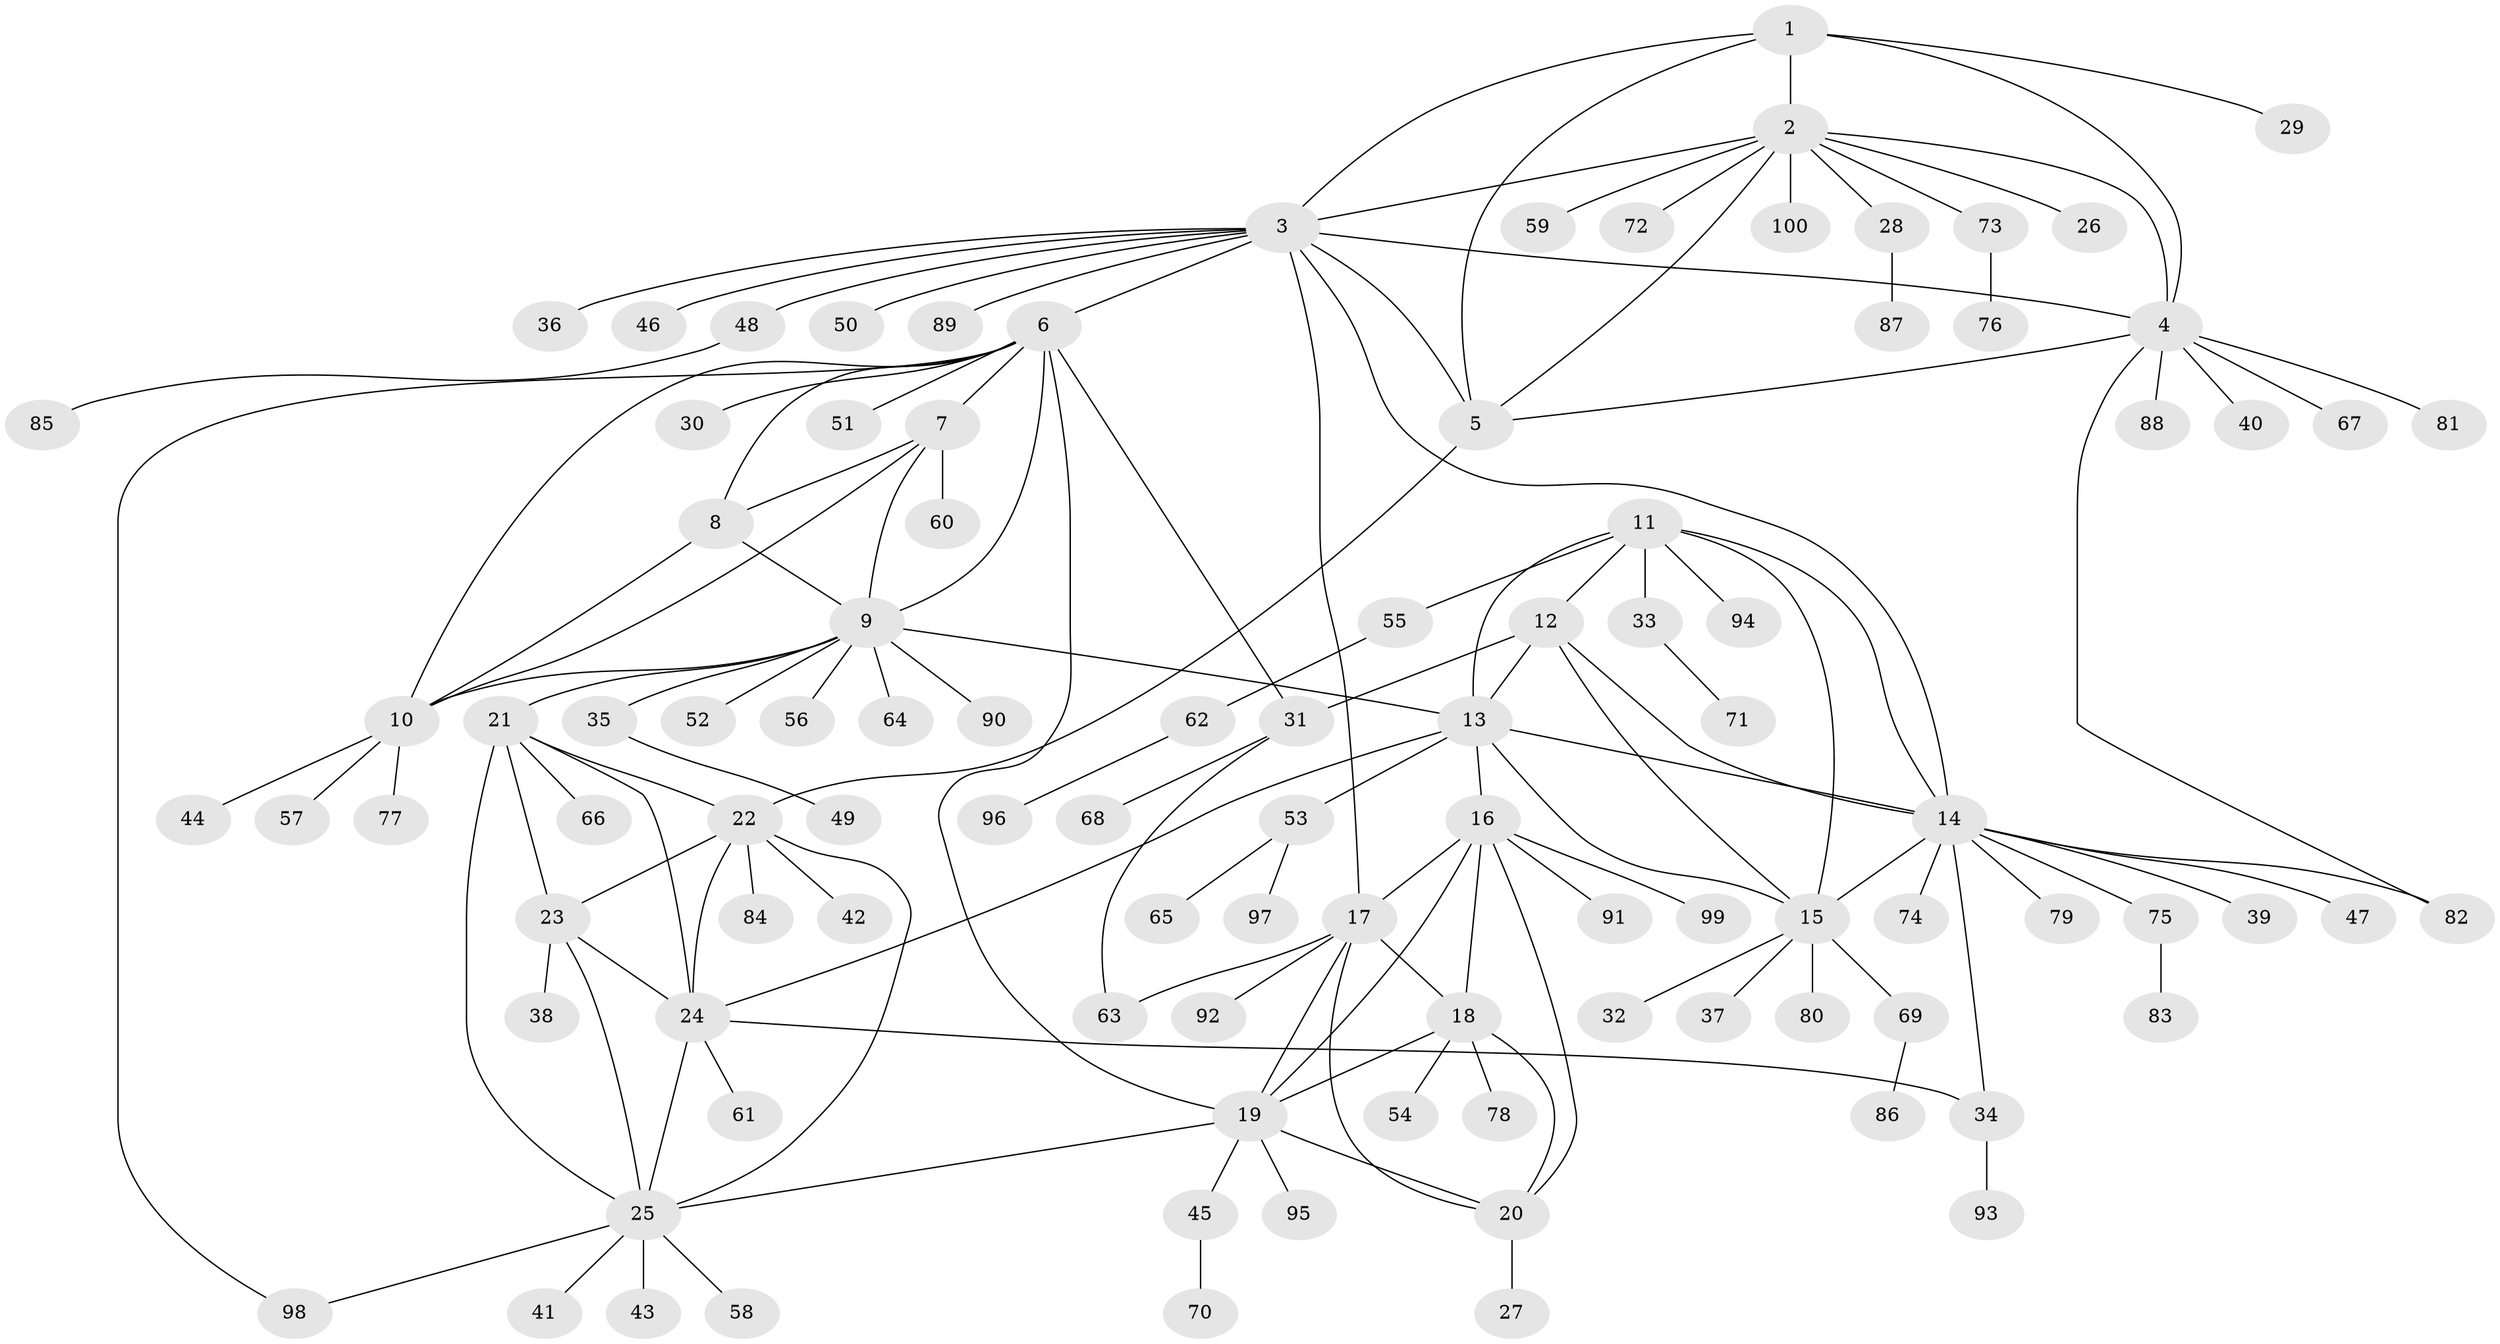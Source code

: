 // Generated by graph-tools (version 1.1) at 2025/15/03/09/25 04:15:50]
// undirected, 100 vertices, 140 edges
graph export_dot {
graph [start="1"]
  node [color=gray90,style=filled];
  1;
  2;
  3;
  4;
  5;
  6;
  7;
  8;
  9;
  10;
  11;
  12;
  13;
  14;
  15;
  16;
  17;
  18;
  19;
  20;
  21;
  22;
  23;
  24;
  25;
  26;
  27;
  28;
  29;
  30;
  31;
  32;
  33;
  34;
  35;
  36;
  37;
  38;
  39;
  40;
  41;
  42;
  43;
  44;
  45;
  46;
  47;
  48;
  49;
  50;
  51;
  52;
  53;
  54;
  55;
  56;
  57;
  58;
  59;
  60;
  61;
  62;
  63;
  64;
  65;
  66;
  67;
  68;
  69;
  70;
  71;
  72;
  73;
  74;
  75;
  76;
  77;
  78;
  79;
  80;
  81;
  82;
  83;
  84;
  85;
  86;
  87;
  88;
  89;
  90;
  91;
  92;
  93;
  94;
  95;
  96;
  97;
  98;
  99;
  100;
  1 -- 2;
  1 -- 3;
  1 -- 4;
  1 -- 5;
  1 -- 29;
  2 -- 3;
  2 -- 4;
  2 -- 5;
  2 -- 26;
  2 -- 28;
  2 -- 59;
  2 -- 72;
  2 -- 73;
  2 -- 100;
  3 -- 4;
  3 -- 5;
  3 -- 6;
  3 -- 14;
  3 -- 17;
  3 -- 36;
  3 -- 46;
  3 -- 48;
  3 -- 50;
  3 -- 89;
  4 -- 5;
  4 -- 40;
  4 -- 67;
  4 -- 81;
  4 -- 82;
  4 -- 88;
  5 -- 22;
  6 -- 7;
  6 -- 8;
  6 -- 9;
  6 -- 10;
  6 -- 19;
  6 -- 30;
  6 -- 31;
  6 -- 51;
  6 -- 98;
  7 -- 8;
  7 -- 9;
  7 -- 10;
  7 -- 60;
  8 -- 9;
  8 -- 10;
  9 -- 10;
  9 -- 13;
  9 -- 21;
  9 -- 35;
  9 -- 52;
  9 -- 56;
  9 -- 64;
  9 -- 90;
  10 -- 44;
  10 -- 57;
  10 -- 77;
  11 -- 12;
  11 -- 13;
  11 -- 14;
  11 -- 15;
  11 -- 33;
  11 -- 55;
  11 -- 94;
  12 -- 13;
  12 -- 14;
  12 -- 15;
  12 -- 31;
  13 -- 14;
  13 -- 15;
  13 -- 16;
  13 -- 24;
  13 -- 53;
  14 -- 15;
  14 -- 34;
  14 -- 39;
  14 -- 47;
  14 -- 74;
  14 -- 75;
  14 -- 79;
  14 -- 82;
  15 -- 32;
  15 -- 37;
  15 -- 69;
  15 -- 80;
  16 -- 17;
  16 -- 18;
  16 -- 19;
  16 -- 20;
  16 -- 91;
  16 -- 99;
  17 -- 18;
  17 -- 19;
  17 -- 20;
  17 -- 63;
  17 -- 92;
  18 -- 19;
  18 -- 20;
  18 -- 54;
  18 -- 78;
  19 -- 20;
  19 -- 25;
  19 -- 45;
  19 -- 95;
  20 -- 27;
  21 -- 22;
  21 -- 23;
  21 -- 24;
  21 -- 25;
  21 -- 66;
  22 -- 23;
  22 -- 24;
  22 -- 25;
  22 -- 42;
  22 -- 84;
  23 -- 24;
  23 -- 25;
  23 -- 38;
  24 -- 25;
  24 -- 34;
  24 -- 61;
  25 -- 41;
  25 -- 43;
  25 -- 58;
  25 -- 98;
  28 -- 87;
  31 -- 63;
  31 -- 68;
  33 -- 71;
  34 -- 93;
  35 -- 49;
  45 -- 70;
  48 -- 85;
  53 -- 65;
  53 -- 97;
  55 -- 62;
  62 -- 96;
  69 -- 86;
  73 -- 76;
  75 -- 83;
}
